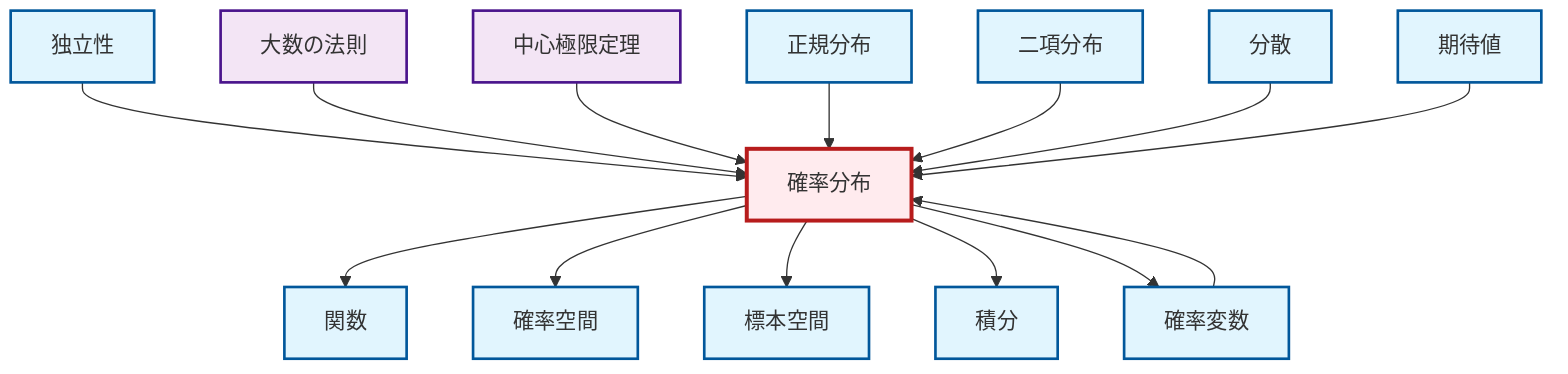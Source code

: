 graph TD
    classDef definition fill:#e1f5fe,stroke:#01579b,stroke-width:2px
    classDef theorem fill:#f3e5f5,stroke:#4a148c,stroke-width:2px
    classDef axiom fill:#fff3e0,stroke:#e65100,stroke-width:2px
    classDef example fill:#e8f5e9,stroke:#1b5e20,stroke-width:2px
    classDef current fill:#ffebee,stroke:#b71c1c,stroke-width:3px
    def-binomial-distribution["二項分布"]:::definition
    def-normal-distribution["正規分布"]:::definition
    def-probability-space["確率空間"]:::definition
    def-variance["分散"]:::definition
    thm-law-of-large-numbers["大数の法則"]:::theorem
    def-independence["独立性"]:::definition
    def-sample-space["標本空間"]:::definition
    def-integral["積分"]:::definition
    def-probability-distribution["確率分布"]:::definition
    def-random-variable["確率変数"]:::definition
    def-expectation["期待値"]:::definition
    thm-central-limit["中心極限定理"]:::theorem
    def-function["関数"]:::definition
    def-random-variable --> def-probability-distribution
    def-probability-distribution --> def-function
    def-independence --> def-probability-distribution
    def-probability-distribution --> def-probability-space
    thm-law-of-large-numbers --> def-probability-distribution
    thm-central-limit --> def-probability-distribution
    def-normal-distribution --> def-probability-distribution
    def-probability-distribution --> def-sample-space
    def-binomial-distribution --> def-probability-distribution
    def-variance --> def-probability-distribution
    def-expectation --> def-probability-distribution
    def-probability-distribution --> def-integral
    def-probability-distribution --> def-random-variable
    class def-probability-distribution current